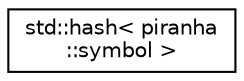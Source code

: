 digraph "Graphical Class Hierarchy"
{
  edge [fontname="Helvetica",fontsize="10",labelfontname="Helvetica",labelfontsize="10"];
  node [fontname="Helvetica",fontsize="10",shape=record];
  rankdir="LR";
  Node0 [label="std::hash\< piranha\l::symbol \>",height=0.2,width=0.4,color="black", fillcolor="white", style="filled",URL="$structstd_1_1hash_3_01piranha_1_1symbol_01_4.html",tooltip="Specialisation of std::hash for piranha::symbol. "];
}
